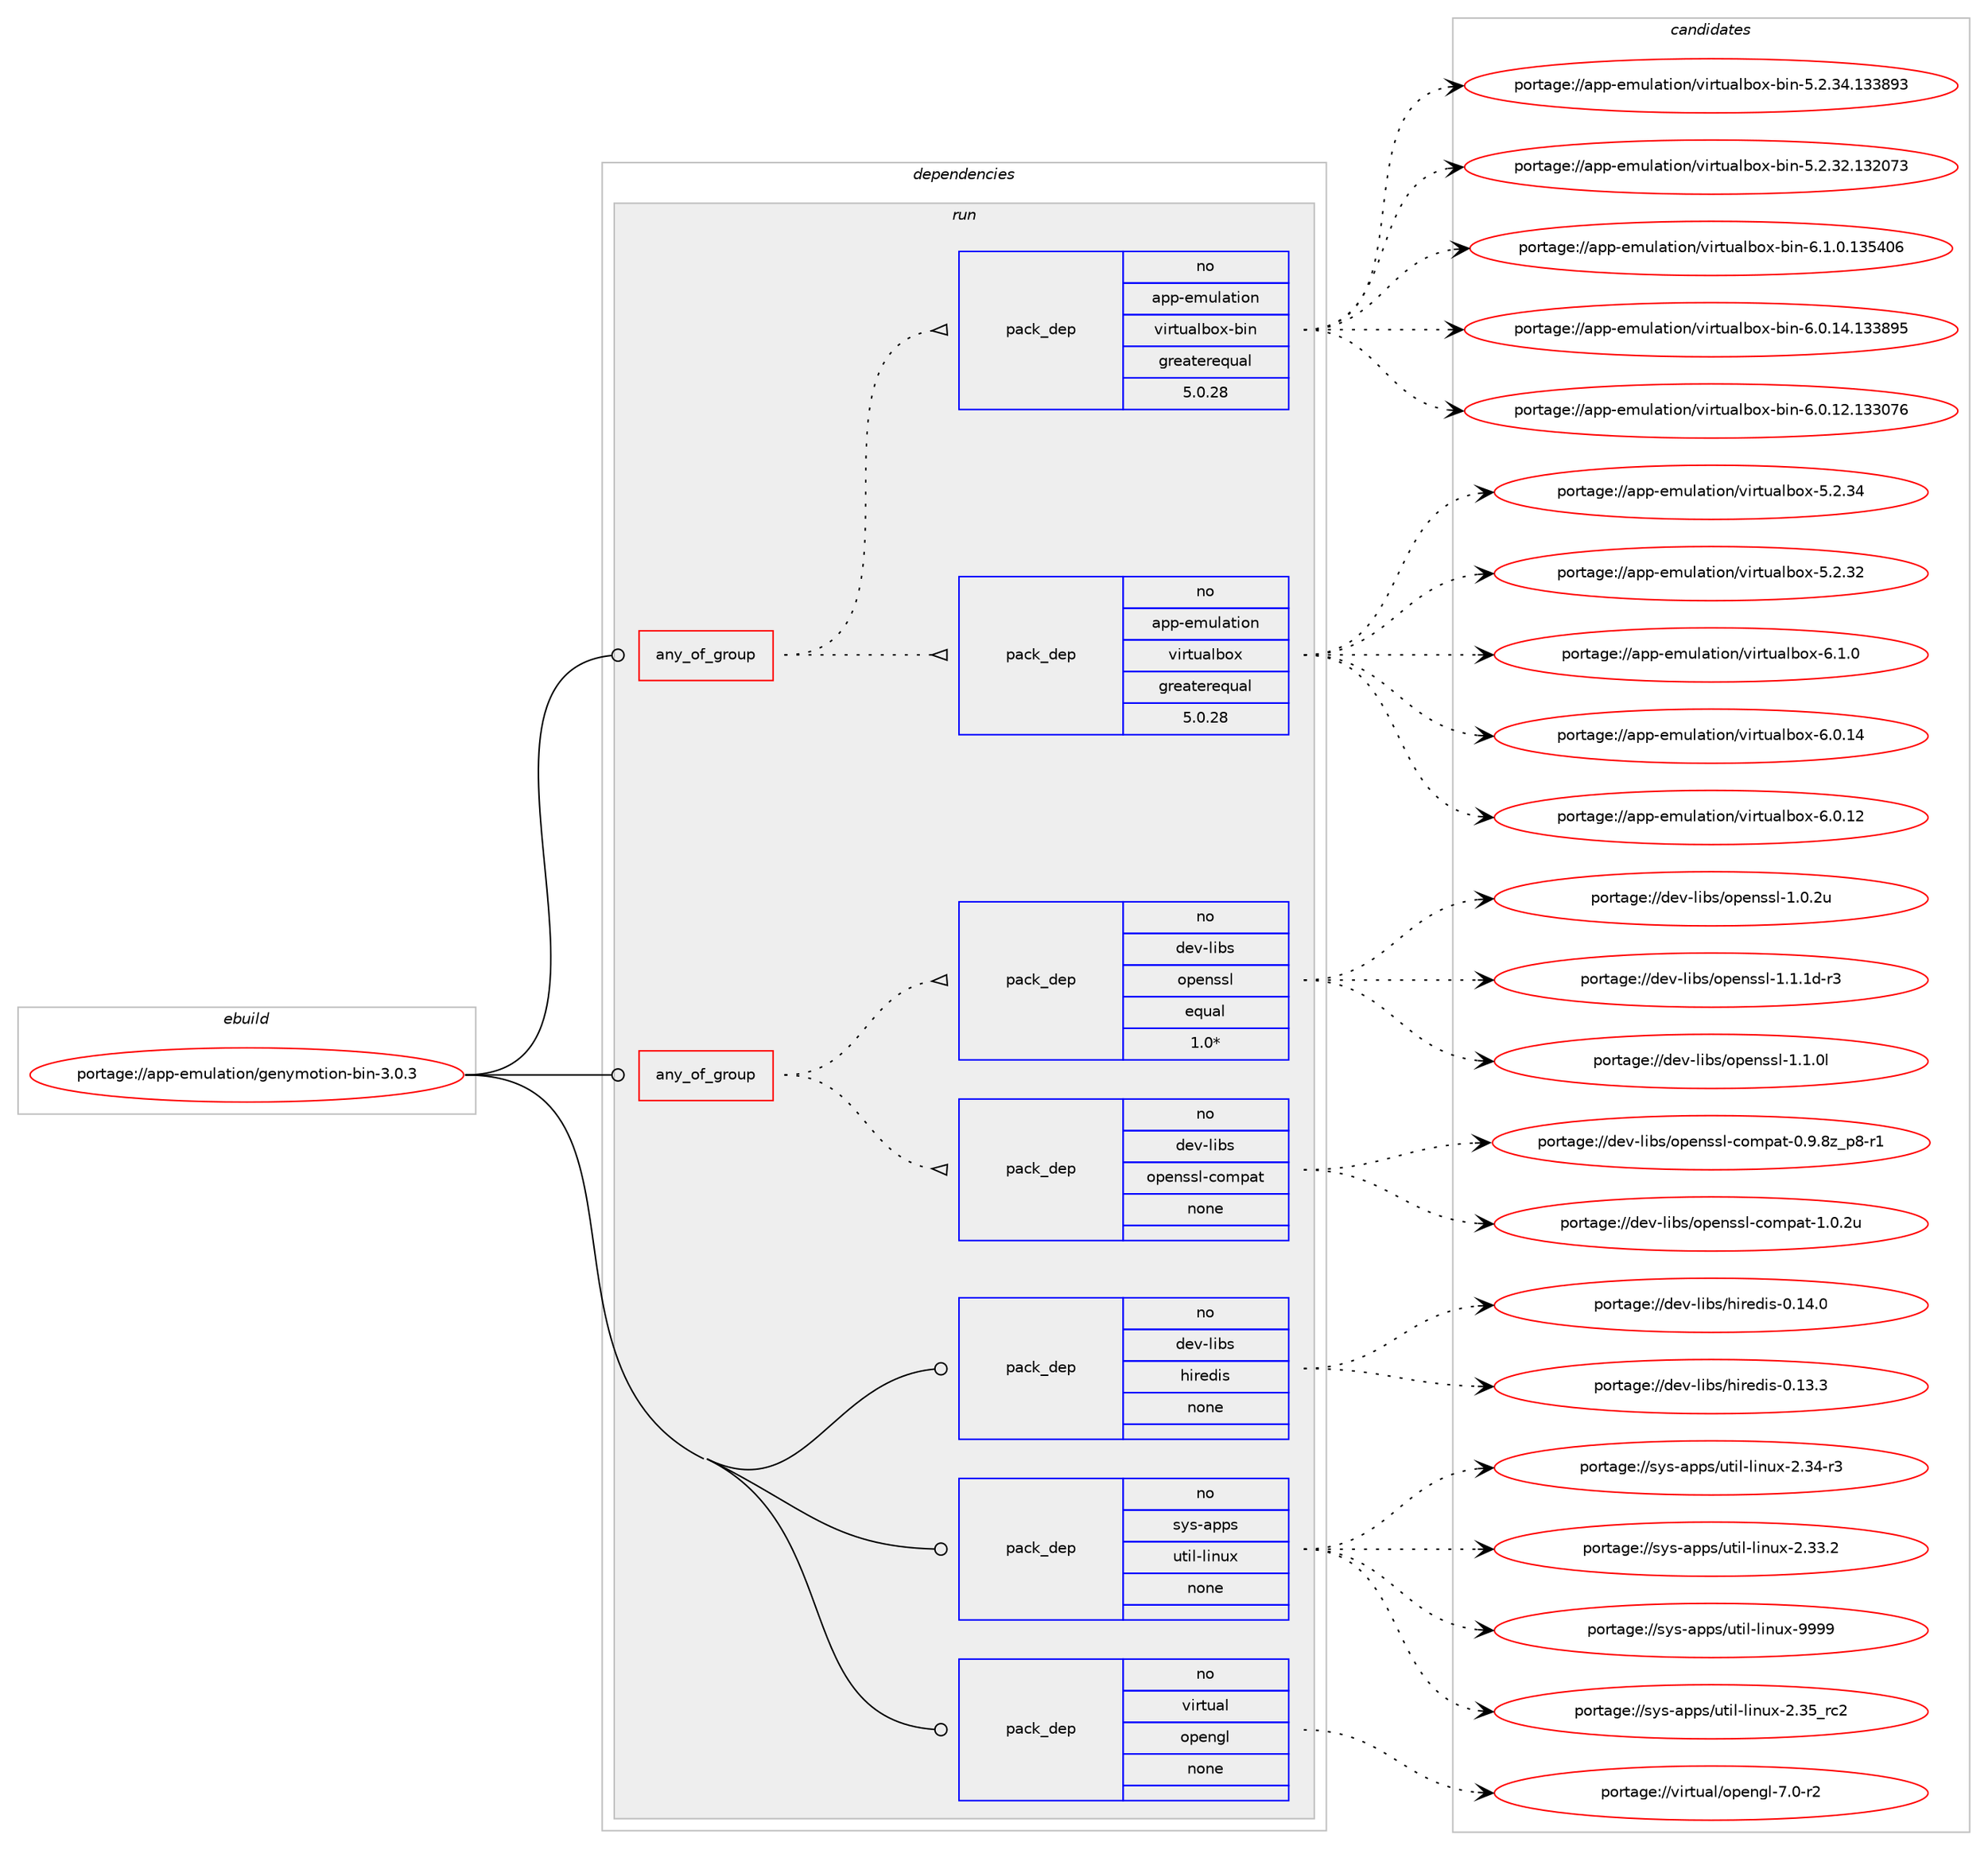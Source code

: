digraph prolog {

# *************
# Graph options
# *************

newrank=true;
concentrate=true;
compound=true;
graph [rankdir=LR,fontname=Helvetica,fontsize=10,ranksep=1.5];#, ranksep=2.5, nodesep=0.2];
edge  [arrowhead=vee];
node  [fontname=Helvetica,fontsize=10];

# **********
# The ebuild
# **********

subgraph cluster_leftcol {
color=gray;
label=<<i>ebuild</i>>;
id [label="portage://app-emulation/genymotion-bin-3.0.3", color=red, width=4, href="../app-emulation/genymotion-bin-3.0.3.svg"];
}

# ****************
# The dependencies
# ****************

subgraph cluster_midcol {
color=gray;
label=<<i>dependencies</i>>;
subgraph cluster_compile {
fillcolor="#eeeeee";
style=filled;
label=<<i>compile</i>>;
}
subgraph cluster_compileandrun {
fillcolor="#eeeeee";
style=filled;
label=<<i>compile and run</i>>;
}
subgraph cluster_run {
fillcolor="#eeeeee";
style=filled;
label=<<i>run</i>>;
subgraph any8107 {
dependency629915 [label=<<TABLE BORDER="0" CELLBORDER="1" CELLSPACING="0" CELLPADDING="4"><TR><TD CELLPADDING="10">any_of_group</TD></TR></TABLE>>, shape=none, color=red];subgraph pack473108 {
dependency629916 [label=<<TABLE BORDER="0" CELLBORDER="1" CELLSPACING="0" CELLPADDING="4" WIDTH="220"><TR><TD ROWSPAN="6" CELLPADDING="30">pack_dep</TD></TR><TR><TD WIDTH="110">no</TD></TR><TR><TD>app-emulation</TD></TR><TR><TD>virtualbox</TD></TR><TR><TD>greaterequal</TD></TR><TR><TD>5.0.28</TD></TR></TABLE>>, shape=none, color=blue];
}
dependency629915:e -> dependency629916:w [weight=20,style="dotted",arrowhead="oinv"];
subgraph pack473109 {
dependency629917 [label=<<TABLE BORDER="0" CELLBORDER="1" CELLSPACING="0" CELLPADDING="4" WIDTH="220"><TR><TD ROWSPAN="6" CELLPADDING="30">pack_dep</TD></TR><TR><TD WIDTH="110">no</TD></TR><TR><TD>app-emulation</TD></TR><TR><TD>virtualbox-bin</TD></TR><TR><TD>greaterequal</TD></TR><TR><TD>5.0.28</TD></TR></TABLE>>, shape=none, color=blue];
}
dependency629915:e -> dependency629917:w [weight=20,style="dotted",arrowhead="oinv"];
}
id:e -> dependency629915:w [weight=20,style="solid",arrowhead="odot"];
subgraph any8108 {
dependency629918 [label=<<TABLE BORDER="0" CELLBORDER="1" CELLSPACING="0" CELLPADDING="4"><TR><TD CELLPADDING="10">any_of_group</TD></TR></TABLE>>, shape=none, color=red];subgraph pack473110 {
dependency629919 [label=<<TABLE BORDER="0" CELLBORDER="1" CELLSPACING="0" CELLPADDING="4" WIDTH="220"><TR><TD ROWSPAN="6" CELLPADDING="30">pack_dep</TD></TR><TR><TD WIDTH="110">no</TD></TR><TR><TD>dev-libs</TD></TR><TR><TD>openssl-compat</TD></TR><TR><TD>none</TD></TR><TR><TD></TD></TR></TABLE>>, shape=none, color=blue];
}
dependency629918:e -> dependency629919:w [weight=20,style="dotted",arrowhead="oinv"];
subgraph pack473111 {
dependency629920 [label=<<TABLE BORDER="0" CELLBORDER="1" CELLSPACING="0" CELLPADDING="4" WIDTH="220"><TR><TD ROWSPAN="6" CELLPADDING="30">pack_dep</TD></TR><TR><TD WIDTH="110">no</TD></TR><TR><TD>dev-libs</TD></TR><TR><TD>openssl</TD></TR><TR><TD>equal</TD></TR><TR><TD>1.0*</TD></TR></TABLE>>, shape=none, color=blue];
}
dependency629918:e -> dependency629920:w [weight=20,style="dotted",arrowhead="oinv"];
}
id:e -> dependency629918:w [weight=20,style="solid",arrowhead="odot"];
subgraph pack473112 {
dependency629921 [label=<<TABLE BORDER="0" CELLBORDER="1" CELLSPACING="0" CELLPADDING="4" WIDTH="220"><TR><TD ROWSPAN="6" CELLPADDING="30">pack_dep</TD></TR><TR><TD WIDTH="110">no</TD></TR><TR><TD>dev-libs</TD></TR><TR><TD>hiredis</TD></TR><TR><TD>none</TD></TR><TR><TD></TD></TR></TABLE>>, shape=none, color=blue];
}
id:e -> dependency629921:w [weight=20,style="solid",arrowhead="odot"];
subgraph pack473113 {
dependency629922 [label=<<TABLE BORDER="0" CELLBORDER="1" CELLSPACING="0" CELLPADDING="4" WIDTH="220"><TR><TD ROWSPAN="6" CELLPADDING="30">pack_dep</TD></TR><TR><TD WIDTH="110">no</TD></TR><TR><TD>sys-apps</TD></TR><TR><TD>util-linux</TD></TR><TR><TD>none</TD></TR><TR><TD></TD></TR></TABLE>>, shape=none, color=blue];
}
id:e -> dependency629922:w [weight=20,style="solid",arrowhead="odot"];
subgraph pack473114 {
dependency629923 [label=<<TABLE BORDER="0" CELLBORDER="1" CELLSPACING="0" CELLPADDING="4" WIDTH="220"><TR><TD ROWSPAN="6" CELLPADDING="30">pack_dep</TD></TR><TR><TD WIDTH="110">no</TD></TR><TR><TD>virtual</TD></TR><TR><TD>opengl</TD></TR><TR><TD>none</TD></TR><TR><TD></TD></TR></TABLE>>, shape=none, color=blue];
}
id:e -> dependency629923:w [weight=20,style="solid",arrowhead="odot"];
}
}

# **************
# The candidates
# **************

subgraph cluster_choices {
rank=same;
color=gray;
label=<<i>candidates</i>>;

subgraph choice473108 {
color=black;
nodesep=1;
choice971121124510110911710897116105111110471181051141161179710898111120455446494648 [label="portage://app-emulation/virtualbox-6.1.0", color=red, width=4,href="../app-emulation/virtualbox-6.1.0.svg"];
choice97112112451011091171089711610511111047118105114116117971089811112045544648464952 [label="portage://app-emulation/virtualbox-6.0.14", color=red, width=4,href="../app-emulation/virtualbox-6.0.14.svg"];
choice97112112451011091171089711610511111047118105114116117971089811112045544648464950 [label="portage://app-emulation/virtualbox-6.0.12", color=red, width=4,href="../app-emulation/virtualbox-6.0.12.svg"];
choice97112112451011091171089711610511111047118105114116117971089811112045534650465152 [label="portage://app-emulation/virtualbox-5.2.34", color=red, width=4,href="../app-emulation/virtualbox-5.2.34.svg"];
choice97112112451011091171089711610511111047118105114116117971089811112045534650465150 [label="portage://app-emulation/virtualbox-5.2.32", color=red, width=4,href="../app-emulation/virtualbox-5.2.32.svg"];
dependency629916:e -> choice971121124510110911710897116105111110471181051141161179710898111120455446494648:w [style=dotted,weight="100"];
dependency629916:e -> choice97112112451011091171089711610511111047118105114116117971089811112045544648464952:w [style=dotted,weight="100"];
dependency629916:e -> choice97112112451011091171089711610511111047118105114116117971089811112045544648464950:w [style=dotted,weight="100"];
dependency629916:e -> choice97112112451011091171089711610511111047118105114116117971089811112045534650465152:w [style=dotted,weight="100"];
dependency629916:e -> choice97112112451011091171089711610511111047118105114116117971089811112045534650465150:w [style=dotted,weight="100"];
}
subgraph choice473109 {
color=black;
nodesep=1;
choice971121124510110911710897116105111110471181051141161179710898111120459810511045544649464846495153524854 [label="portage://app-emulation/virtualbox-bin-6.1.0.135406", color=red, width=4,href="../app-emulation/virtualbox-bin-6.1.0.135406.svg"];
choice97112112451011091171089711610511111047118105114116117971089811112045981051104554464846495246495151565753 [label="portage://app-emulation/virtualbox-bin-6.0.14.133895", color=red, width=4,href="../app-emulation/virtualbox-bin-6.0.14.133895.svg"];
choice97112112451011091171089711610511111047118105114116117971089811112045981051104554464846495046495151485554 [label="portage://app-emulation/virtualbox-bin-6.0.12.133076", color=red, width=4,href="../app-emulation/virtualbox-bin-6.0.12.133076.svg"];
choice97112112451011091171089711610511111047118105114116117971089811112045981051104553465046515246495151565751 [label="portage://app-emulation/virtualbox-bin-5.2.34.133893", color=red, width=4,href="../app-emulation/virtualbox-bin-5.2.34.133893.svg"];
choice97112112451011091171089711610511111047118105114116117971089811112045981051104553465046515046495150485551 [label="portage://app-emulation/virtualbox-bin-5.2.32.132073", color=red, width=4,href="../app-emulation/virtualbox-bin-5.2.32.132073.svg"];
dependency629917:e -> choice971121124510110911710897116105111110471181051141161179710898111120459810511045544649464846495153524854:w [style=dotted,weight="100"];
dependency629917:e -> choice97112112451011091171089711610511111047118105114116117971089811112045981051104554464846495246495151565753:w [style=dotted,weight="100"];
dependency629917:e -> choice97112112451011091171089711610511111047118105114116117971089811112045981051104554464846495046495151485554:w [style=dotted,weight="100"];
dependency629917:e -> choice97112112451011091171089711610511111047118105114116117971089811112045981051104553465046515246495151565751:w [style=dotted,weight="100"];
dependency629917:e -> choice97112112451011091171089711610511111047118105114116117971089811112045981051104553465046515046495150485551:w [style=dotted,weight="100"];
}
subgraph choice473110 {
color=black;
nodesep=1;
choice100101118451081059811547111112101110115115108459911110911297116454946484650117 [label="portage://dev-libs/openssl-compat-1.0.2u", color=red, width=4,href="../dev-libs/openssl-compat-1.0.2u.svg"];
choice10010111845108105981154711111210111011511510845991111091129711645484657465612295112564511449 [label="portage://dev-libs/openssl-compat-0.9.8z_p8-r1", color=red, width=4,href="../dev-libs/openssl-compat-0.9.8z_p8-r1.svg"];
dependency629919:e -> choice100101118451081059811547111112101110115115108459911110911297116454946484650117:w [style=dotted,weight="100"];
dependency629919:e -> choice10010111845108105981154711111210111011511510845991111091129711645484657465612295112564511449:w [style=dotted,weight="100"];
}
subgraph choice473111 {
color=black;
nodesep=1;
choice1001011184510810598115471111121011101151151084549464946491004511451 [label="portage://dev-libs/openssl-1.1.1d-r3", color=red, width=4,href="../dev-libs/openssl-1.1.1d-r3.svg"];
choice100101118451081059811547111112101110115115108454946494648108 [label="portage://dev-libs/openssl-1.1.0l", color=red, width=4,href="../dev-libs/openssl-1.1.0l.svg"];
choice100101118451081059811547111112101110115115108454946484650117 [label="portage://dev-libs/openssl-1.0.2u", color=red, width=4,href="../dev-libs/openssl-1.0.2u.svg"];
dependency629920:e -> choice1001011184510810598115471111121011101151151084549464946491004511451:w [style=dotted,weight="100"];
dependency629920:e -> choice100101118451081059811547111112101110115115108454946494648108:w [style=dotted,weight="100"];
dependency629920:e -> choice100101118451081059811547111112101110115115108454946484650117:w [style=dotted,weight="100"];
}
subgraph choice473112 {
color=black;
nodesep=1;
choice10010111845108105981154710410511410110010511545484649524648 [label="portage://dev-libs/hiredis-0.14.0", color=red, width=4,href="../dev-libs/hiredis-0.14.0.svg"];
choice10010111845108105981154710410511410110010511545484649514651 [label="portage://dev-libs/hiredis-0.13.3", color=red, width=4,href="../dev-libs/hiredis-0.13.3.svg"];
dependency629921:e -> choice10010111845108105981154710410511410110010511545484649524648:w [style=dotted,weight="100"];
dependency629921:e -> choice10010111845108105981154710410511410110010511545484649514651:w [style=dotted,weight="100"];
}
subgraph choice473113 {
color=black;
nodesep=1;
choice115121115459711211211547117116105108451081051101171204557575757 [label="portage://sys-apps/util-linux-9999", color=red, width=4,href="../sys-apps/util-linux-9999.svg"];
choice115121115459711211211547117116105108451081051101171204550465153951149950 [label="portage://sys-apps/util-linux-2.35_rc2", color=red, width=4,href="../sys-apps/util-linux-2.35_rc2.svg"];
choice1151211154597112112115471171161051084510810511011712045504651524511451 [label="portage://sys-apps/util-linux-2.34-r3", color=red, width=4,href="../sys-apps/util-linux-2.34-r3.svg"];
choice1151211154597112112115471171161051084510810511011712045504651514650 [label="portage://sys-apps/util-linux-2.33.2", color=red, width=4,href="../sys-apps/util-linux-2.33.2.svg"];
dependency629922:e -> choice115121115459711211211547117116105108451081051101171204557575757:w [style=dotted,weight="100"];
dependency629922:e -> choice115121115459711211211547117116105108451081051101171204550465153951149950:w [style=dotted,weight="100"];
dependency629922:e -> choice1151211154597112112115471171161051084510810511011712045504651524511451:w [style=dotted,weight="100"];
dependency629922:e -> choice1151211154597112112115471171161051084510810511011712045504651514650:w [style=dotted,weight="100"];
}
subgraph choice473114 {
color=black;
nodesep=1;
choice1181051141161179710847111112101110103108455546484511450 [label="portage://virtual/opengl-7.0-r2", color=red, width=4,href="../virtual/opengl-7.0-r2.svg"];
dependency629923:e -> choice1181051141161179710847111112101110103108455546484511450:w [style=dotted,weight="100"];
}
}

}
